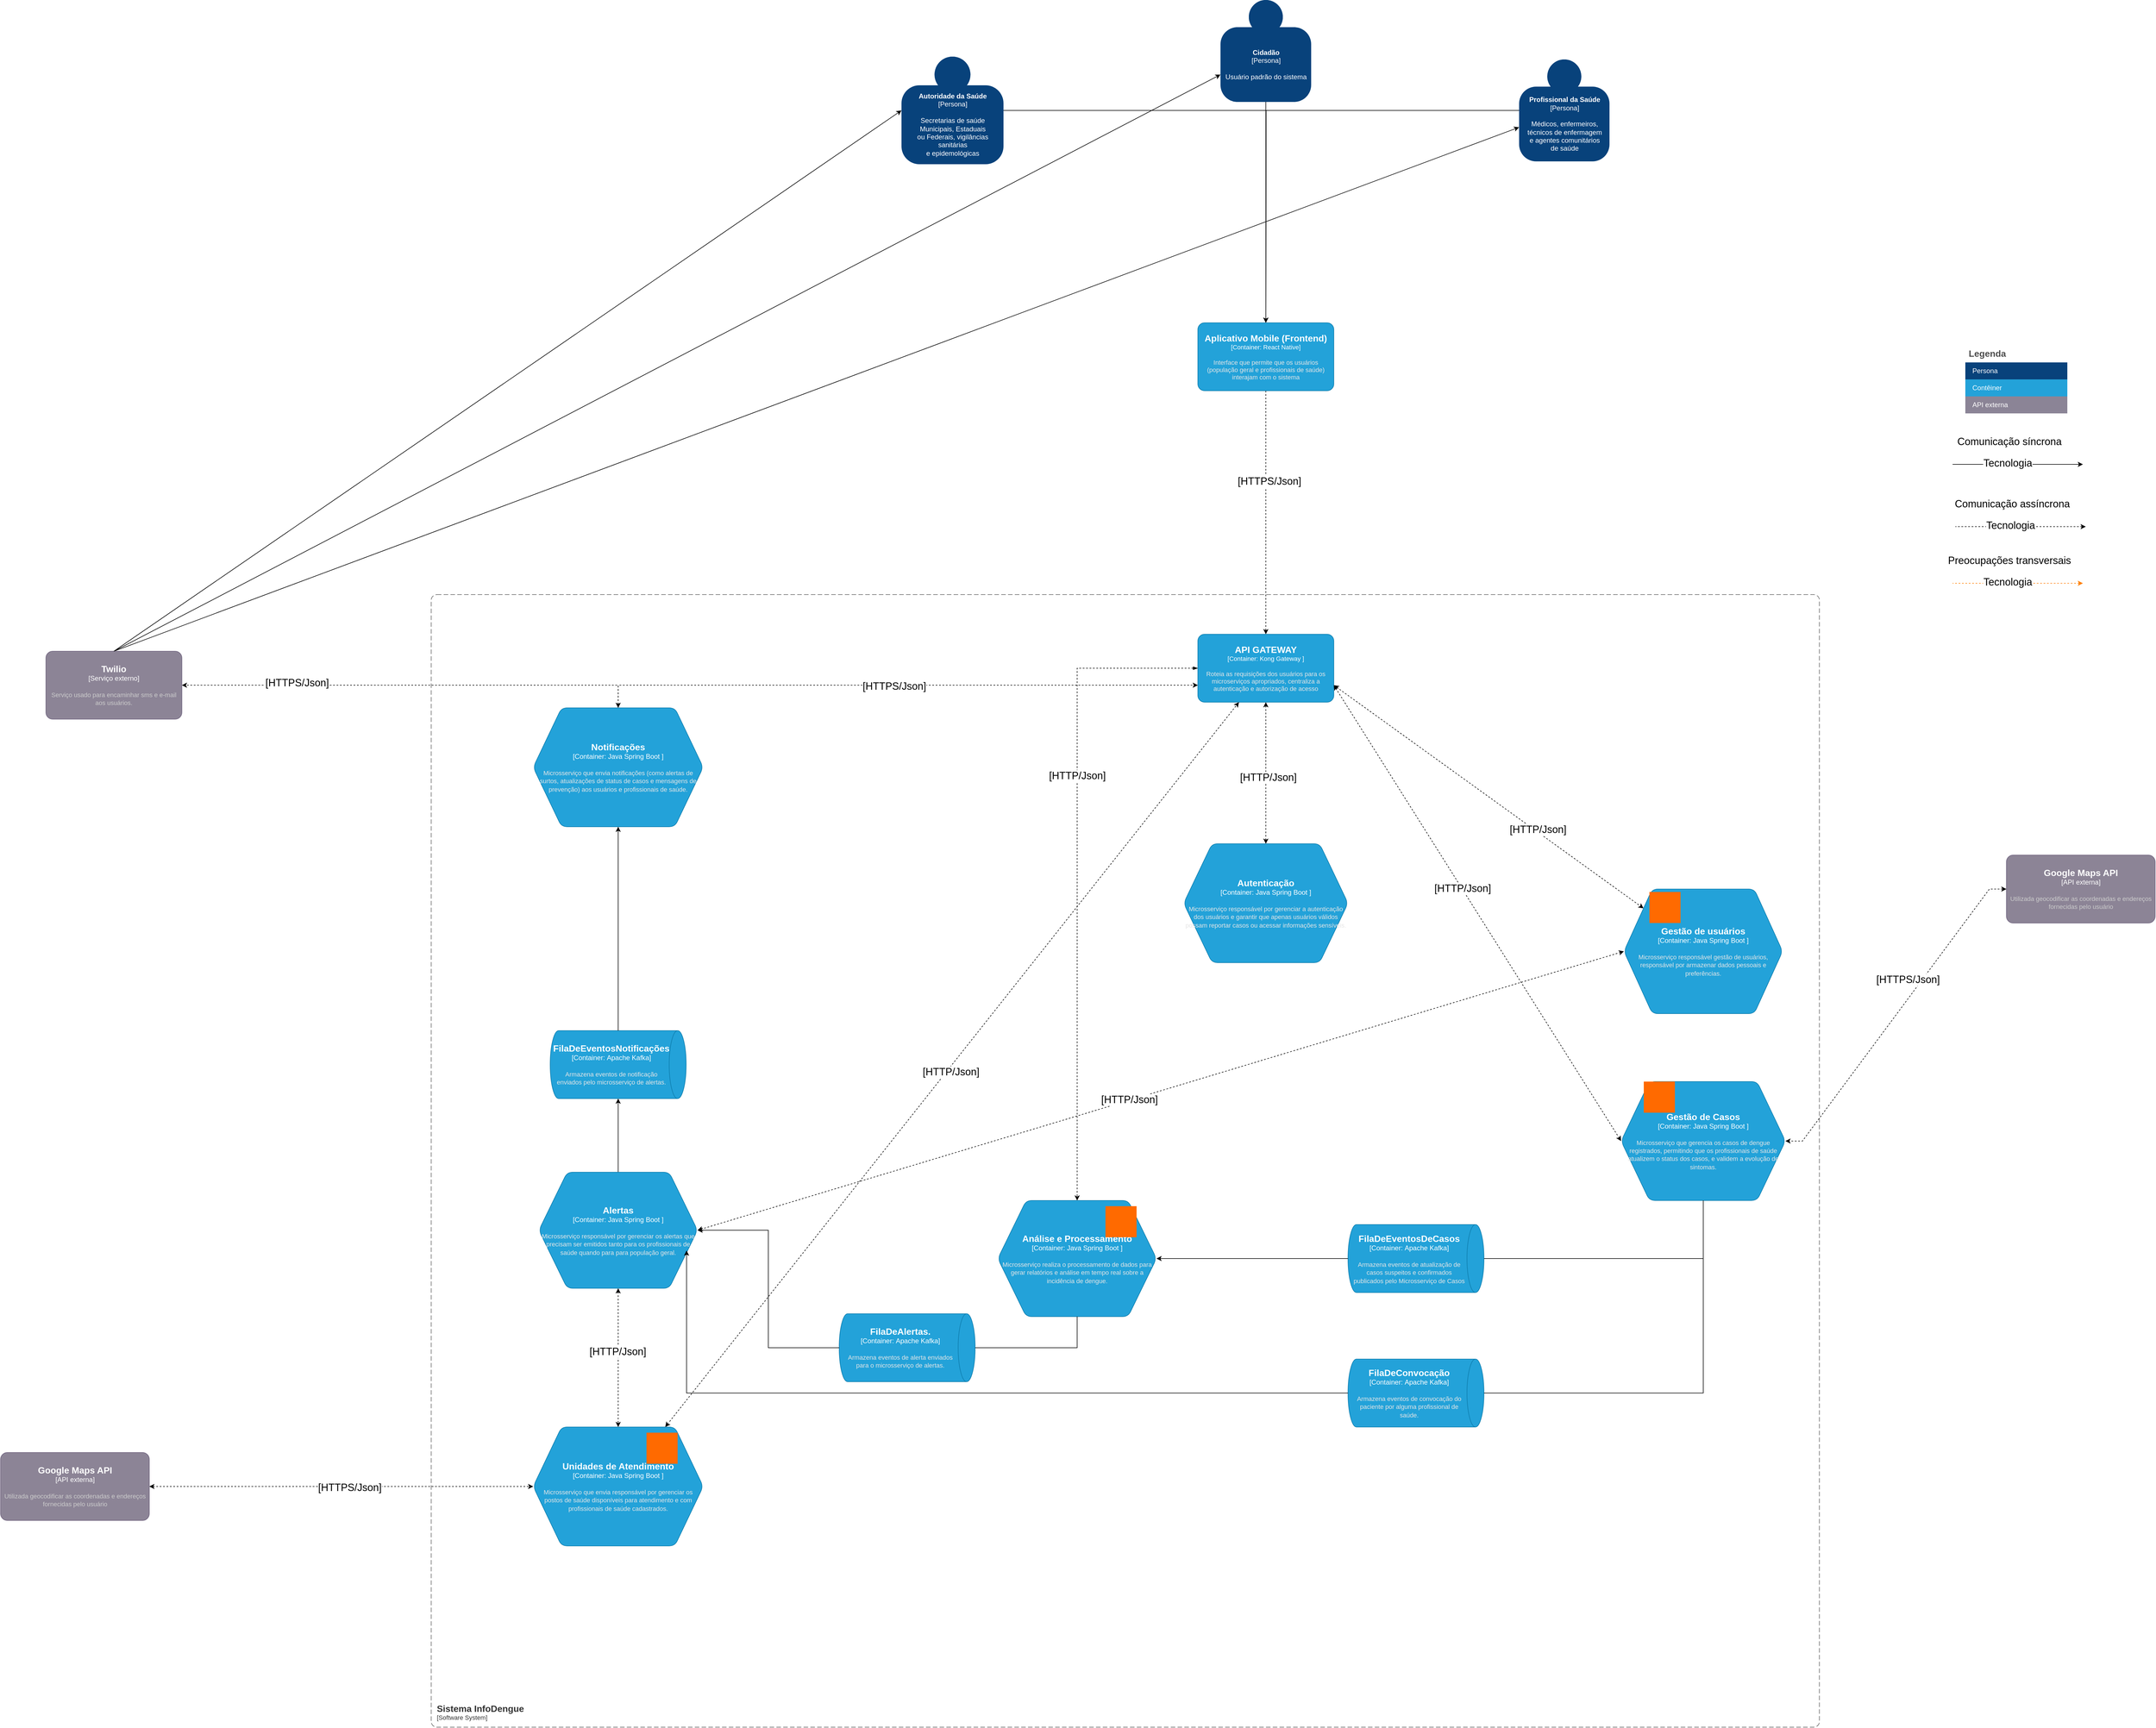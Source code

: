 <mxfile>
    <diagram id="Nj4nWEfxcDQq6ROnb-DL" name="conteiners">
        <mxGraphModel dx="7241" dy="4018" grid="1" gridSize="10" guides="1" tooltips="1" connect="1" arrows="1" fold="1" page="1" pageScale="1" pageWidth="827" pageHeight="1169" math="0" shadow="0">
            <root>
                <mxCell id="0"/>
                <mxCell id="1" parent="0"/>
                <object placeholders="1" c4Name="Cidadão" c4Type="Persona" c4Description="Usuário padrão do sistema" label="&lt;b&gt;%c4Name%&lt;/b&gt;&lt;div&gt;[%c4Type%]&lt;/div&gt;&lt;br&gt;&lt;div&gt;%c4Description%&lt;/div&gt;" id="81">
                    <mxCell style="html=1;dashed=0;whitespace=wrap;fillColor=#08427b;strokeColor=none;fontColor=#ffffff;shape=mxgraph.c4.person;align=center;metaEdit=1;points=[[0.5,0,0],[1,0.5,0],[1,0.75,0],[0.75,1,0],[0.5,1,0],[0.25,1,0],[0,0.75,0],[0,0.5,0]];metaData={&quot;c4Type&quot;:{&quot;editable&quot;:false}};" vertex="1" parent="1">
                        <mxGeometry x="-117" y="-1480" width="160" height="180" as="geometry"/>
                    </mxCell>
                </object>
                <mxCell id="82" style="edgeStyle=orthogonalEdgeStyle;rounded=0;orthogonalLoop=1;jettySize=auto;html=1;" edge="1" parent="1" source="85">
                    <mxGeometry relative="1" as="geometry">
                        <mxPoint x="-37" y="-910" as="targetPoint"/>
                    </mxGeometry>
                </mxCell>
                <mxCell id="83" style="rounded=0;orthogonalLoop=1;jettySize=auto;html=1;exitX=0;exitY=0.75;exitDx=0;exitDy=0;exitPerimeter=0;startArrow=classic;startFill=1;endArrow=none;endFill=0;" edge="1" parent="1">
                    <mxGeometry relative="1" as="geometry">
                        <mxPoint x="1175" y="-660" as="targetPoint"/>
                        <mxPoint x="1405" y="-659.95" as="sourcePoint"/>
                    </mxGeometry>
                </mxCell>
                <mxCell id="84" value="&lt;font style=&quot;font-size: 18px;&quot;&gt;Tecnologia&lt;/font&gt;" style="edgeLabel;html=1;align=center;verticalAlign=middle;resizable=0;points=[];" connectable="0" vertex="1" parent="83">
                    <mxGeometry x="0.167" y="-2" relative="1" as="geometry">
                        <mxPoint x="1" as="offset"/>
                    </mxGeometry>
                </mxCell>
                <object placeholders="1" c4Name="Autoridade da Saúde" c4Type="Persona" c4Description="Secretarias de saúde&#10;Municipais, Estaduais&#10;ou Federais, vigilâncias&#10;sanitárias&#10;e epidemológicas" label="&lt;b&gt;%c4Name%&lt;/b&gt;&lt;div&gt;[%c4Type%]&lt;/div&gt;&lt;br&gt;&lt;div&gt;%c4Description%&lt;/div&gt;" id="85">
                    <mxCell style="html=1;dashed=0;whitespace=wrap;fillColor=#08427b;strokeColor=none;fontColor=#ffffff;shape=mxgraph.c4.person;align=center;metaEdit=1;points=[[0.5,0,0],[1,0.5,0],[1,0.75,0],[0.75,1,0],[0.5,1,0],[0.25,1,0],[0,0.75,0],[0,0.5,0]];metaData={&quot;c4Type&quot;:{&quot;editable&quot;:false}};" vertex="1" parent="1">
                        <mxGeometry x="-680" y="-1380" width="180" height="190" as="geometry"/>
                    </mxCell>
                </object>
                <mxCell id="86" style="edgeStyle=orthogonalEdgeStyle;rounded=0;orthogonalLoop=1;jettySize=auto;html=1;exitX=0;exitY=0.5;exitDx=0;exitDy=0;exitPerimeter=0;" edge="1" parent="1" source="87">
                    <mxGeometry relative="1" as="geometry">
                        <mxPoint x="-37" y="-910" as="targetPoint"/>
                    </mxGeometry>
                </mxCell>
                <object placeholders="1" c4Name="Profissional da Saúde" c4Type="Persona" c4Description="Médicos, enfermeiros,&#10;técnicos de enfermagem&#10;e agentes comunitários&#10;de saúde" label="&lt;b&gt;%c4Name%&lt;/b&gt;&lt;div&gt;[%c4Type%]&lt;/div&gt;&lt;br&gt;&lt;div&gt;%c4Description%&lt;/div&gt;" id="87">
                    <mxCell style="html=1;dashed=0;whitespace=wrap;fillColor=#08427B;strokeColor=none;fontColor=#ffffff;shape=mxgraph.c4.person;align=center;metaEdit=1;points=[[0.5,0,0],[1,0.5,0],[1,0.75,0],[0.75,1,0],[0.5,1,0],[0.25,1,0],[0,0.75,0],[0,0.5,0]];metaData={&quot;c4Type&quot;:{&quot;editable&quot;:false}};" vertex="1" parent="1">
                        <mxGeometry x="410" y="-1375" width="159.5" height="180" as="geometry"/>
                    </mxCell>
                </object>
                <mxCell id="88" style="edgeStyle=orthogonalEdgeStyle;rounded=0;orthogonalLoop=1;jettySize=auto;html=1;exitX=0.5;exitY=1;exitDx=0;exitDy=0;exitPerimeter=0;dashed=1;" edge="1" parent="1" source="90" target="102">
                    <mxGeometry relative="1" as="geometry"/>
                </mxCell>
                <mxCell id="89" value="&lt;span style=&quot;font-size: 18px;&quot;&gt;[HTTPS/Json]&lt;/span&gt;" style="edgeLabel;html=1;align=center;verticalAlign=middle;resizable=0;points=[];" connectable="0" vertex="1" parent="88">
                    <mxGeometry x="-0.259" y="6" relative="1" as="geometry">
                        <mxPoint as="offset"/>
                    </mxGeometry>
                </mxCell>
                <object placeholders="1" c4Name="Aplicativo Mobile (Frontend)" c4Type="Container" c4Technology="React Native" c4Description="Interface que permite que os usuários (população geral e profissionais de saúde) interajam com o sistema" label="&lt;font style=&quot;font-size: 16px&quot;&gt;&lt;b&gt;%c4Name%&lt;/b&gt;&lt;/font&gt;&lt;div&gt;[%c4Type%: %c4Technology%]&lt;/div&gt;&lt;br&gt;&lt;div&gt;&lt;font style=&quot;font-size: 11px&quot;&gt;&lt;font color=&quot;#E6E6E6&quot;&gt;%c4Description%&lt;/font&gt;&lt;/div&gt;" id="90">
                    <mxCell style="rounded=1;whiteSpace=wrap;html=1;fontSize=11;labelBackgroundColor=none;fillColor=#23A2D9;fontColor=#ffffff;align=center;arcSize=10;strokeColor=#0E7DAD;metaEdit=1;resizable=0;points=[[0.25,0,0],[0.5,0,0],[0.75,0,0],[1,0.25,0],[1,0.5,0],[1,0.75,0],[0.75,1,0],[0.5,1,0],[0.25,1,0],[0,0.75,0],[0,0.5,0],[0,0.25,0]];" vertex="1" parent="1">
                        <mxGeometry x="-157" y="-910" width="240" height="120" as="geometry"/>
                    </mxCell>
                </object>
                <mxCell id="91" style="edgeStyle=orthogonalEdgeStyle;rounded=0;orthogonalLoop=1;jettySize=auto;html=1;exitX=0.5;exitY=0;exitDx=0;exitDy=0;exitPerimeter=0;dashed=1;" edge="1" parent="1" source="93" target="126">
                    <mxGeometry relative="1" as="geometry"/>
                </mxCell>
                <mxCell id="92" value="&lt;span style=&quot;font-size: 18px;&quot;&gt;[HTTPS/Json]&lt;/span&gt;" style="edgeLabel;html=1;align=center;verticalAlign=middle;resizable=0;points=[];" connectable="0" vertex="1" parent="91">
                    <mxGeometry x="0.5" y="-4" relative="1" as="geometry">
                        <mxPoint as="offset"/>
                    </mxGeometry>
                </mxCell>
                <object placeholders="1" c4Name="Notificações" c4Type="Container" c4Technology="Java Spring Boot " c4Description="Microsserviço que envia notificações (como alertas de surtos, atualizações de status de casos e mensagens de prevenção) aos usuários e profissionais de saúde." label="&lt;font style=&quot;font-size: 16px&quot;&gt;&lt;b&gt;%c4Name%&lt;/b&gt;&lt;/font&gt;&lt;div&gt;[%c4Type%:&amp;nbsp;%c4Technology%]&lt;/div&gt;&lt;br&gt;&lt;div&gt;&lt;font style=&quot;font-size: 11px&quot;&gt;&lt;font color=&quot;#E6E6E6&quot;&gt;%c4Description%&lt;/font&gt;&lt;/div&gt;" id="93">
                    <mxCell style="shape=hexagon;size=50;perimeter=hexagonPerimeter2;whiteSpace=wrap;html=1;fixedSize=1;rounded=1;labelBackgroundColor=none;fillColor=#23A2D9;fontSize=12;fontColor=#ffffff;align=center;strokeColor=#0E7DAD;metaEdit=1;points=[[0.5,0,0],[1,0.25,0],[1,0.5,0],[1,0.75,0],[0.5,1,0],[0,0.75,0],[0,0.5,0],[0,0.25,0]];resizable=1;movable=1;rotatable=1;deletable=1;editable=1;locked=0;connectable=1;" vertex="1" parent="1">
                        <mxGeometry x="-1330" y="-230" width="300" height="210" as="geometry"/>
                    </mxCell>
                </object>
                <object placeholders="1" c4Name="Análise e Processamento" c4Type="Container" c4Technology="Java Spring Boot " c4Description="Microsserviço realiza o processamento de dados para gerar relatórios e análise em tempo real sobre a incidência de dengue." label="&lt;font style=&quot;font-size: 16px&quot;&gt;&lt;b&gt;%c4Name%&lt;/b&gt;&lt;/font&gt;&lt;div&gt;[%c4Type%:&amp;nbsp;%c4Technology%]&lt;/div&gt;&lt;br&gt;&lt;div&gt;&lt;font style=&quot;font-size: 11px&quot;&gt;&lt;font color=&quot;#E6E6E6&quot;&gt;%c4Description%&lt;/font&gt;&lt;/div&gt;" id="94">
                    <mxCell style="shape=hexagon;size=50;perimeter=hexagonPerimeter2;whiteSpace=wrap;html=1;fixedSize=1;rounded=1;labelBackgroundColor=none;fillColor=#23A2D9;fontSize=12;fontColor=#ffffff;align=center;strokeColor=#0E7DAD;metaEdit=1;points=[[0.5,0,0],[1,0.25,0],[1,0.5,0],[1,0.75,0],[0.5,1,0],[0,0.75,0],[0,0.5,0],[0,0.25,0]];resizable=1;movable=1;rotatable=1;deletable=1;editable=1;locked=0;connectable=1;" vertex="1" parent="1">
                        <mxGeometry x="-510" y="640" width="280" height="205" as="geometry"/>
                    </mxCell>
                </object>
                <object placeholders="1" c4Name="Sistema InfoDengue" c4Type="ContainerScopeBoundary" c4Application="Software System" label="&lt;font style=&quot;font-size: 16px&quot;&gt;&lt;b&gt;&lt;div style=&quot;text-align: left&quot;&gt;%c4Name%&lt;/div&gt;&lt;/b&gt;&lt;/font&gt;&lt;div style=&quot;text-align: left&quot;&gt;[%c4Application%]&lt;/div&gt;" id="95">
                    <mxCell style="rounded=1;fontSize=11;whiteSpace=wrap;html=1;dashed=1;arcSize=20;fillColor=none;strokeColor=#666666;fontColor=#333333;labelBackgroundColor=none;align=left;verticalAlign=bottom;labelBorderColor=none;spacingTop=0;spacing=10;dashPattern=8 4;metaEdit=1;rotatable=0;perimeter=rectanglePerimeter;noLabel=0;labelPadding=0;allowArrows=0;connectable=0;expand=0;recursiveResize=0;editable=1;pointerEvents=0;absoluteArcSize=1;points=[[0.25,0,0],[0.5,0,0],[0.75,0,0],[1,0.25,0],[1,0.5,0],[1,0.75,0],[0.75,1,0],[0.5,1,0],[0.25,1,0],[0,0.75,0],[0,0.5,0],[0,0.25,0]];" vertex="1" parent="1">
                        <mxGeometry x="-1510" y="-430" width="2450" height="2000" as="geometry"/>
                    </mxCell>
                </object>
                <mxCell id="96" style="edgeStyle=orthogonalEdgeStyle;rounded=0;orthogonalLoop=1;jettySize=auto;html=1;exitX=0.5;exitY=1;exitDx=0;exitDy=0;exitPerimeter=0;startArrow=classic;startFill=1;dashed=1;" edge="1" parent="1" source="102" target="105">
                    <mxGeometry relative="1" as="geometry"/>
                </mxCell>
                <mxCell id="97" value="&lt;span style=&quot;font-size: 18px;&quot;&gt;[HTTP/Json]&lt;/span&gt;" style="edgeLabel;html=1;align=center;verticalAlign=middle;resizable=0;points=[];" vertex="1" connectable="0" parent="96">
                    <mxGeometry x="0.064" y="4" relative="1" as="geometry">
                        <mxPoint as="offset"/>
                    </mxGeometry>
                </mxCell>
                <mxCell id="98" style="rounded=0;orthogonalLoop=1;jettySize=auto;html=1;exitX=1;exitY=0.75;exitDx=0;exitDy=0;exitPerimeter=0;startArrow=classic;startFill=1;dashed=1;" edge="1" parent="1" source="102" target="107">
                    <mxGeometry relative="1" as="geometry"/>
                </mxCell>
                <mxCell id="99" value="&lt;span style=&quot;font-size: 18px;&quot;&gt;[HTTP/Json]&lt;/span&gt;" style="edgeLabel;html=1;align=center;verticalAlign=middle;resizable=0;points=[];" vertex="1" connectable="0" parent="98">
                    <mxGeometry x="0.307" y="4" relative="1" as="geometry">
                        <mxPoint as="offset"/>
                    </mxGeometry>
                </mxCell>
                <mxCell id="100" style="rounded=0;orthogonalLoop=1;jettySize=auto;html=1;edgeStyle=orthogonalEdgeStyle;startArrow=blockThin;startFill=1;dashed=1;" edge="1" parent="1" source="102" target="94">
                    <mxGeometry relative="1" as="geometry"/>
                </mxCell>
                <mxCell id="101" value="&lt;span style=&quot;font-size: 18px;&quot;&gt;[HTTP/Json]&lt;/span&gt;" style="edgeLabel;html=1;align=center;verticalAlign=middle;resizable=0;points=[];" vertex="1" connectable="0" parent="100">
                    <mxGeometry x="0.21" y="-4" relative="1" as="geometry">
                        <mxPoint x="4" y="-295" as="offset"/>
                    </mxGeometry>
                </mxCell>
                <object placeholders="1" c4Name="API GATEWAY" c4Type="Container" c4Technology="Kong Gateway " c4Description="Roteia as requisições dos usuários para os microserviços apropriados, centraliza a autenticação e autorização de acesso" label="&lt;font style=&quot;font-size: 16px&quot;&gt;&lt;b&gt;%c4Name%&lt;/b&gt;&lt;/font&gt;&lt;div&gt;[%c4Type%: %c4Technology%]&lt;/div&gt;&lt;br&gt;&lt;div&gt;&lt;font style=&quot;font-size: 11px&quot;&gt;&lt;font color=&quot;#E6E6E6&quot;&gt;%c4Description%&lt;/font&gt;&lt;/div&gt;" id="102">
                    <mxCell style="rounded=1;whiteSpace=wrap;html=1;fontSize=11;labelBackgroundColor=none;fillColor=#23A2D9;fontColor=#ffffff;align=center;arcSize=10;strokeColor=#0E7DAD;metaEdit=1;resizable=0;points=[[0.25,0,0],[0.5,0,0],[0.75,0,0],[1,0.25,0],[1,0.5,0],[1,0.75,0],[0.75,1,0],[0.5,1,0],[0.25,1,0],[0,0.75,0],[0,0.5,0],[0,0.25,0]];" vertex="1" parent="1">
                        <mxGeometry x="-157" y="-360" width="240" height="120" as="geometry"/>
                    </mxCell>
                </object>
                <object placeholders="1" c4Name="Google Maps API" c4Type="API externa" c4Description="Utilizada geocodificar as coordenadas e endereços fornecidas pelo usuário" label="&lt;font style=&quot;font-size: 16px&quot;&gt;&lt;b&gt;%c4Name%&lt;/b&gt;&lt;/font&gt;&lt;div&gt;[%c4Type%]&lt;/div&gt;&lt;br&gt;&lt;div&gt;&lt;font style=&quot;font-size: 11px&quot;&gt;&lt;font color=&quot;#cccccc&quot;&gt;%c4Description%&lt;/font&gt;&lt;/div&gt;" id="103">
                    <mxCell style="rounded=1;whiteSpace=wrap;html=1;labelBackgroundColor=none;fillColor=#8C8496;fontColor=#ffffff;align=center;arcSize=10;strokeColor=#736782;metaEdit=1;resizable=1;points=[[0.25,0,0],[0.5,0,0],[0.75,0,0],[1,0.25,0],[1,0.5,0],[1,0.75,0],[0.75,1,0],[0.5,1,0],[0.25,1,0],[0,0.75,0],[0,0.5,0],[0,0.25,0]];verticalAlign=middle;fontFamily=Helvetica;fontSize=12;movable=1;rotatable=1;deletable=1;editable=1;locked=0;connectable=1;" vertex="1" parent="1">
                        <mxGeometry x="1270" y="30" width="262.5" height="120" as="geometry"/>
                    </mxCell>
                </object>
                <object placeholders="1" c4Name="Gestão de Casos" c4Type="Container" c4Technology="Java Spring Boot " c4Description="Microsserviço que gerencia os casos de dengue registrados, permitindo que os profissionais de saúde atualizem o status dos casos, e validem a evolução de sintomas." label="&lt;font style=&quot;font-size: 16px&quot;&gt;&lt;b&gt;%c4Name%&lt;/b&gt;&lt;/font&gt;&lt;div&gt;[%c4Type%:&amp;nbsp;%c4Technology%]&lt;/div&gt;&lt;br&gt;&lt;div&gt;&lt;font style=&quot;font-size: 11px&quot;&gt;&lt;font color=&quot;#E6E6E6&quot;&gt;%c4Description%&lt;/font&gt;&lt;/div&gt;" id="104">
                    <mxCell style="shape=hexagon;size=50;perimeter=hexagonPerimeter2;whiteSpace=wrap;html=1;fixedSize=1;rounded=1;labelBackgroundColor=none;fillColor=#23A2D9;fontSize=12;fontColor=#ffffff;align=center;strokeColor=#0E7DAD;metaEdit=1;points=[[0.5,0,0],[1,0.25,0],[1,0.5,0],[1,0.75,0],[0.5,1,0],[0,0.75,0],[0,0.5,0],[0,0.25,0]];resizable=1;movable=1;rotatable=1;deletable=1;editable=1;locked=0;connectable=1;" vertex="1" parent="1">
                        <mxGeometry x="590" y="430" width="290" height="210" as="geometry"/>
                    </mxCell>
                </object>
                <object placeholders="1" c4Name="Autenticação" c4Type="Container" c4Technology="Java Spring Boot " c4Description="Microsserviço responsável por gerenciar a autenticação dos usuários e garantir que apenas usuários válidos possam reportar casos ou acessar informações sensíveis." label="&lt;font style=&quot;font-size: 16px&quot;&gt;&lt;b&gt;%c4Name%&lt;/b&gt;&lt;/font&gt;&lt;div&gt;[%c4Type%:&amp;nbsp;%c4Technology%]&lt;/div&gt;&lt;br&gt;&lt;div&gt;&lt;font style=&quot;font-size: 11px&quot;&gt;&lt;font color=&quot;#E6E6E6&quot;&gt;%c4Description%&lt;/font&gt;&lt;/div&gt;" id="105">
                    <mxCell style="shape=hexagon;size=50;perimeter=hexagonPerimeter2;whiteSpace=wrap;html=1;fixedSize=1;rounded=1;labelBackgroundColor=none;fillColor=#23A2D9;fontSize=12;fontColor=#ffffff;align=center;strokeColor=#0E7DAD;metaEdit=1;points=[[0.5,0,0],[1,0.25,0],[1,0.5,0],[1,0.75,0],[0.5,1,0],[0,0.75,0],[0,0.5,0],[0,0.25,0]];resizable=1;movable=1;rotatable=1;deletable=1;editable=1;locked=0;connectable=1;" vertex="1" parent="1">
                        <mxGeometry x="-182" y="10" width="290" height="210" as="geometry"/>
                    </mxCell>
                </object>
                <mxCell id="106" style="edgeStyle=orthogonalEdgeStyle;rounded=0;orthogonalLoop=1;jettySize=auto;html=1;exitX=0.5;exitY=1;exitDx=0;exitDy=0;exitPerimeter=0;entryX=0.5;entryY=0;entryDx=0;entryDy=0;entryPerimeter=0;" edge="1" parent="1" source="81" target="90">
                    <mxGeometry relative="1" as="geometry">
                        <mxPoint x="-37" y="-1000" as="targetPoint"/>
                    </mxGeometry>
                </mxCell>
                <object placeholders="1" c4Name="Gestão de usuários" c4Type="Container" c4Technology="Java Spring Boot " c4Description="Microsserviço responsável gestão de usuários, responsável por armazenar dados pessoais e preferências." label="&lt;font style=&quot;font-size: 16px&quot;&gt;&lt;b&gt;%c4Name%&lt;/b&gt;&lt;/font&gt;&lt;div&gt;[%c4Type%:&amp;nbsp;%c4Technology%]&lt;/div&gt;&lt;br&gt;&lt;div&gt;&lt;font style=&quot;font-size: 11px&quot;&gt;&lt;font color=&quot;#E6E6E6&quot;&gt;%c4Description%&lt;/font&gt;&lt;/div&gt;" id="107">
                    <mxCell style="shape=hexagon;size=50;perimeter=hexagonPerimeter2;whiteSpace=wrap;html=1;fixedSize=1;rounded=1;labelBackgroundColor=none;fillColor=#23A2D9;fontSize=12;fontColor=#ffffff;align=center;strokeColor=#0E7DAD;metaEdit=1;points=[[0.5,0,0],[1,0.25,0],[1,0.5,0],[1,0.75,0],[0.5,1,0],[0,0.75,0],[0,0.5,0],[0,0.25,0]];resizable=1;direction=west;movable=1;rotatable=1;deletable=1;editable=1;locked=0;connectable=1;" vertex="1" parent="1">
                        <mxGeometry x="595" y="90" width="280" height="220" as="geometry"/>
                    </mxCell>
                </object>
                <mxCell id="108" style="rounded=0;orthogonalLoop=1;jettySize=auto;html=1;exitX=0;exitY=0.5;exitDx=0;exitDy=0;exitPerimeter=0;dashed=1;entryX=1;entryY=0.5;entryDx=0;entryDy=0;entryPerimeter=0;edgeStyle=entityRelationEdgeStyle;elbow=vertical;startArrow=classic;startFill=1;" edge="1" parent="1" source="103" target="104">
                    <mxGeometry relative="1" as="geometry">
                        <mxPoint x="980" y="520" as="targetPoint"/>
                    </mxGeometry>
                </mxCell>
                <mxCell id="109" value="&lt;span style=&quot;font-size: 18px;&quot;&gt;[HTTPS/Json]&lt;/span&gt;" style="edgeLabel;html=1;align=center;verticalAlign=middle;resizable=0;points=[];" connectable="0" vertex="1" parent="108">
                    <mxGeometry x="0.007" y="1" relative="1" as="geometry">
                        <mxPoint x="21" y="-65" as="offset"/>
                    </mxGeometry>
                </mxCell>
                <mxCell id="110" value="Legenda" style="shape=table;startSize=30;container=1;collapsible=0;childLayout=tableLayout;fontSize=16;align=left;verticalAlign=top;fillColor=none;strokeColor=none;fontColor=#4D4D4D;fontStyle=1;spacingLeft=6;spacing=0;resizable=0;" vertex="1" parent="1">
                    <mxGeometry x="1197.5" y="-870" width="180" height="120" as="geometry"/>
                </mxCell>
                <mxCell id="111" value="" style="shape=tableRow;horizontal=0;startSize=0;swimlaneHead=0;swimlaneBody=0;strokeColor=inherit;top=0;left=0;bottom=0;right=0;collapsible=0;dropTarget=0;fillColor=none;points=[[0,0.5],[1,0.5]];portConstraint=eastwest;fontSize=12;" vertex="1" parent="110">
                    <mxGeometry y="30" width="180" height="30" as="geometry"/>
                </mxCell>
                <mxCell id="112" value="Persona" style="shape=partialRectangle;html=1;whiteSpace=wrap;connectable=0;strokeColor=inherit;overflow=hidden;fillColor=#08427B;top=0;left=0;bottom=0;right=0;pointerEvents=1;fontSize=12;align=left;fontColor=#FFFFFF;gradientColor=none;spacingLeft=10;spacingRight=4;" vertex="1" parent="111">
                    <mxGeometry width="180" height="30" as="geometry">
                        <mxRectangle width="180" height="30" as="alternateBounds"/>
                    </mxGeometry>
                </mxCell>
                <mxCell id="113" value="" style="shape=tableRow;horizontal=0;startSize=0;swimlaneHead=0;swimlaneBody=0;strokeColor=inherit;top=0;left=0;bottom=0;right=0;collapsible=0;dropTarget=0;fillColor=none;points=[[0,0.5],[1,0.5]];portConstraint=eastwest;fontSize=12;" vertex="1" parent="110">
                    <mxGeometry y="60" width="180" height="30" as="geometry"/>
                </mxCell>
                <mxCell id="114" value="Contêiner" style="shape=partialRectangle;html=1;whiteSpace=wrap;connectable=0;strokeColor=inherit;overflow=hidden;fillColor=#23A2D9;top=0;left=0;bottom=0;right=0;pointerEvents=1;fontSize=12;align=left;fontColor=#FFFFFF;gradientColor=none;spacingLeft=10;spacingRight=4;" vertex="1" parent="113">
                    <mxGeometry width="180" height="30" as="geometry">
                        <mxRectangle width="180" height="30" as="alternateBounds"/>
                    </mxGeometry>
                </mxCell>
                <mxCell id="115" value="" style="shape=tableRow;horizontal=0;startSize=0;swimlaneHead=0;swimlaneBody=0;strokeColor=inherit;top=0;left=0;bottom=0;right=0;collapsible=0;dropTarget=0;fillColor=none;points=[[0,0.5],[1,0.5]];portConstraint=eastwest;fontSize=12;" vertex="1" parent="110">
                    <mxGeometry y="90" width="180" height="30" as="geometry"/>
                </mxCell>
                <mxCell id="116" value="API externa" style="shape=partialRectangle;html=1;whiteSpace=wrap;connectable=0;strokeColor=inherit;overflow=hidden;fillColor=#8b8496;top=0;left=0;bottom=0;right=0;pointerEvents=1;fontSize=12;align=left;fontColor=#FFFFFF;gradientColor=none;spacingLeft=10;spacingRight=4;" vertex="1" parent="115">
                    <mxGeometry width="180" height="30" as="geometry">
                        <mxRectangle width="180" height="30" as="alternateBounds"/>
                    </mxGeometry>
                </mxCell>
                <mxCell id="117" value="&lt;font style=&quot;font-size: 18px;&quot;&gt;Comunicação síncrona&lt;/font&gt;" style="text;html=1;align=center;verticalAlign=middle;resizable=0;points=[];autosize=1;strokeColor=none;fillColor=none;" vertex="1" parent="1">
                    <mxGeometry x="1170" y="-720" width="210" height="40" as="geometry"/>
                </mxCell>
                <mxCell id="118" style="rounded=0;orthogonalLoop=1;jettySize=auto;html=1;exitX=0;exitY=0.75;exitDx=0;exitDy=0;exitPerimeter=0;startArrow=classic;startFill=1;endArrow=none;endFill=0;dashed=1;" edge="1" parent="1">
                    <mxGeometry relative="1" as="geometry">
                        <mxPoint x="1180" y="-550" as="targetPoint"/>
                        <mxPoint x="1410" y="-549.95" as="sourcePoint"/>
                    </mxGeometry>
                </mxCell>
                <mxCell id="119" value="&lt;font style=&quot;font-size: 18px;&quot;&gt;Tecnologia&lt;/font&gt;" style="edgeLabel;html=1;align=center;verticalAlign=middle;resizable=0;points=[];" connectable="0" vertex="1" parent="118">
                    <mxGeometry x="0.167" y="-2" relative="1" as="geometry">
                        <mxPoint x="1" as="offset"/>
                    </mxGeometry>
                </mxCell>
                <mxCell id="120" value="&lt;font style=&quot;font-size: 18px;&quot;&gt;Comunicação assíncrona&lt;/font&gt;" style="text;html=1;align=center;verticalAlign=middle;resizable=0;points=[];autosize=1;strokeColor=none;fillColor=none;" vertex="1" parent="1">
                    <mxGeometry x="1165" y="-610" width="230" height="40" as="geometry"/>
                </mxCell>
                <mxCell id="121" style="rounded=0;orthogonalLoop=1;jettySize=auto;html=1;exitX=0;exitY=0.75;exitDx=0;exitDy=0;exitPerimeter=0;startArrow=classic;startFill=1;endArrow=none;endFill=0;dashed=1;strokeColor=#FF8000;" edge="1" parent="1">
                    <mxGeometry relative="1" as="geometry">
                        <mxPoint x="1175" y="-450" as="targetPoint"/>
                        <mxPoint x="1405" y="-449.95" as="sourcePoint"/>
                    </mxGeometry>
                </mxCell>
                <mxCell id="122" value="&lt;font style=&quot;font-size: 18px;&quot;&gt;Tecnologia&lt;/font&gt;" style="edgeLabel;html=1;align=center;verticalAlign=middle;resizable=0;points=[];" connectable="0" vertex="1" parent="121">
                    <mxGeometry x="0.167" y="-2" relative="1" as="geometry">
                        <mxPoint x="1" as="offset"/>
                    </mxGeometry>
                </mxCell>
                <mxCell id="123" value="&lt;font style=&quot;font-size: 18px;&quot;&gt;Preocupações transversais&lt;/font&gt;" style="text;html=1;align=center;verticalAlign=middle;resizable=0;points=[];autosize=1;strokeColor=none;fillColor=none;" vertex="1" parent="1">
                    <mxGeometry x="1155" y="-510" width="240" height="40" as="geometry"/>
                </mxCell>
                <mxCell id="124" style="rounded=0;orthogonalLoop=1;jettySize=auto;html=1;exitX=0.5;exitY=0;exitDx=0;exitDy=0;exitPerimeter=0;" edge="1" parent="1" source="126" target="81">
                    <mxGeometry relative="1" as="geometry"/>
                </mxCell>
                <mxCell id="125" style="rounded=0;orthogonalLoop=1;jettySize=auto;html=1;exitX=0.5;exitY=0;exitDx=0;exitDy=0;exitPerimeter=0;" edge="1" parent="1" source="126" target="87">
                    <mxGeometry relative="1" as="geometry"/>
                </mxCell>
                <object placeholders="1" c4Name="Twilio" c4Type="Serviço externo" c4Description="Serviço usado para encaminhar sms e e-mail aos usuários." label="&lt;font style=&quot;font-size: 16px&quot;&gt;&lt;b&gt;%c4Name%&lt;/b&gt;&lt;/font&gt;&lt;div&gt;[%c4Type%]&lt;/div&gt;&lt;br&gt;&lt;div&gt;&lt;font style=&quot;font-size: 11px&quot;&gt;&lt;font color=&quot;#cccccc&quot;&gt;%c4Description%&lt;/font&gt;&lt;/div&gt;" id="126">
                    <mxCell style="rounded=1;whiteSpace=wrap;html=1;labelBackgroundColor=none;fillColor=#8C8496;fontColor=#ffffff;align=center;arcSize=10;strokeColor=#736782;metaEdit=1;resizable=0;points=[[0.25,0,0],[0.5,0,0],[0.75,0,0],[1,0.25,0],[1,0.5,0],[1,0.75,0],[0.75,1,0],[0.5,1,0],[0.25,1,0],[0,0.75,0],[0,0.5,0],[0,0.25,0]];verticalAlign=middle;fontFamily=Helvetica;fontSize=12;" vertex="1" parent="1">
                        <mxGeometry x="-2190" y="-330" width="240" height="120" as="geometry"/>
                    </mxCell>
                </object>
                <object placeholders="1" c4Name="FilaDeEventosDeCasos" c4Type="Container" c4Technology="Apache Kafka" c4Description="Armazena eventos de atualização de casos suspeitos e confirmados publicados pelo Microsserviço de Casos" label="&lt;font style=&quot;font-size: 16px&quot;&gt;&lt;b&gt;%c4Name%&lt;/b&gt;&lt;/font&gt;&lt;div&gt;[%c4Type%:&amp;nbsp;%c4Technology%]&lt;/div&gt;&lt;br&gt;&lt;div&gt;&lt;font style=&quot;font-size: 11px&quot;&gt;&lt;font color=&quot;#E6E6E6&quot;&gt;%c4Description%&lt;/font&gt;&lt;/div&gt;" id="127">
                    <mxCell style="shape=cylinder3;size=15;direction=south;whiteSpace=wrap;html=1;boundedLbl=1;rounded=0;labelBackgroundColor=none;fillColor=#23A2D9;fontSize=12;fontColor=#ffffff;align=center;strokeColor=#0E7DAD;metaEdit=1;points=[[0.5,0,0],[1,0.25,0],[1,0.5,0],[1,0.75,0],[0.5,1,0],[0,0.75,0],[0,0.5,0],[0,0.25,0]];resizable=0;" vertex="1" parent="1">
                        <mxGeometry x="108" y="682.5" width="240" height="120" as="geometry"/>
                    </mxCell>
                </object>
                <mxCell id="128" style="edgeStyle=orthogonalEdgeStyle;rounded=0;orthogonalLoop=1;jettySize=auto;html=1;exitX=0.5;exitY=1;exitDx=0;exitDy=0;exitPerimeter=0;entryX=0.5;entryY=0;entryDx=0;entryDy=0;entryPerimeter=0;endArrow=none;endFill=0;" edge="1" parent="1" source="104" target="127">
                    <mxGeometry relative="1" as="geometry"/>
                </mxCell>
                <mxCell id="129" style="edgeStyle=orthogonalEdgeStyle;rounded=0;orthogonalLoop=1;jettySize=auto;html=1;exitX=0.5;exitY=1;exitDx=0;exitDy=0;exitPerimeter=0;entryX=1;entryY=0.5;entryDx=0;entryDy=0;entryPerimeter=0;" edge="1" parent="1" source="127" target="94">
                    <mxGeometry relative="1" as="geometry"/>
                </mxCell>
                <mxCell id="130" style="rounded=0;orthogonalLoop=1;jettySize=auto;html=1;startArrow=classic;startFill=1;dashed=1;" edge="1" parent="1" source="132" target="102">
                    <mxGeometry relative="1" as="geometry">
                        <mxPoint x="-930" y="1145" as="targetPoint"/>
                    </mxGeometry>
                </mxCell>
                <mxCell id="131" value="&lt;span style=&quot;font-size: 18px;&quot;&gt;[HTTP/Json]&lt;/span&gt;" style="edgeLabel;html=1;align=center;verticalAlign=middle;resizable=0;points=[];" vertex="1" connectable="0" parent="130">
                    <mxGeometry x="-0.015" y="-6" relative="1" as="geometry">
                        <mxPoint as="offset"/>
                    </mxGeometry>
                </mxCell>
                <object placeholders="1" c4Name="Unidades de Atendimento" c4Type="Container" c4Technology="Java Spring Boot " c4Description="Microsserviço que envia responsável por gerenciar os postos de saúde disponíveis para atendimento e com profissionais de saúde cadastrados." label="&lt;font style=&quot;font-size: 16px&quot;&gt;&lt;b&gt;%c4Name%&lt;/b&gt;&lt;/font&gt;&lt;div&gt;[%c4Type%:&amp;nbsp;%c4Technology%]&lt;/div&gt;&lt;br&gt;&lt;div&gt;&lt;font style=&quot;font-size: 11px&quot;&gt;&lt;font color=&quot;#E6E6E6&quot;&gt;%c4Description%&lt;/font&gt;&lt;/div&gt;" id="132">
                    <mxCell style="shape=hexagon;size=50;perimeter=hexagonPerimeter2;whiteSpace=wrap;html=1;fixedSize=1;rounded=1;labelBackgroundColor=none;fillColor=#23A2D9;fontSize=12;fontColor=#ffffff;align=center;strokeColor=#0E7DAD;metaEdit=1;points=[[0.5,0,0],[1,0.25,0],[1,0.5,0],[1,0.75,0],[0.5,1,0],[0,0.75,0],[0,0.5,0],[0,0.25,0]];resizable=1;movable=1;rotatable=1;deletable=1;editable=1;locked=0;connectable=1;" vertex="1" parent="1">
                        <mxGeometry x="-1330" y="1040" width="300" height="210" as="geometry"/>
                    </mxCell>
                </object>
                <object placeholders="1" c4Name="Google Maps API" c4Type="API externa" c4Description="Utilizada geocodificar as coordenadas e endereços fornecidas pelo usuário" label="&lt;font style=&quot;font-size: 16px&quot;&gt;&lt;b&gt;%c4Name%&lt;/b&gt;&lt;/font&gt;&lt;div&gt;[%c4Type%]&lt;/div&gt;&lt;br&gt;&lt;div&gt;&lt;font style=&quot;font-size: 11px&quot;&gt;&lt;font color=&quot;#cccccc&quot;&gt;%c4Description%&lt;/font&gt;&lt;/div&gt;" id="133">
                    <mxCell style="rounded=1;whiteSpace=wrap;html=1;labelBackgroundColor=none;fillColor=#8C8496;fontColor=#ffffff;align=center;arcSize=10;strokeColor=#736782;metaEdit=1;resizable=1;points=[[0.25,0,0],[0.5,0,0],[0.75,0,0],[1,0.25,0],[1,0.5,0],[1,0.75,0],[0.75,1,0],[0.5,1,0],[0.25,1,0],[0,0.75,0],[0,0.5,0],[0,0.25,0]];verticalAlign=middle;fontFamily=Helvetica;fontSize=12;movable=1;rotatable=1;deletable=1;editable=1;locked=0;connectable=1;" vertex="1" parent="1">
                        <mxGeometry x="-2270" y="1085" width="262.5" height="120" as="geometry"/>
                    </mxCell>
                </object>
                <mxCell id="134" style="edgeStyle=orthogonalEdgeStyle;rounded=0;orthogonalLoop=1;jettySize=auto;html=1;exitX=1;exitY=0.5;exitDx=0;exitDy=0;exitPerimeter=0;entryX=0;entryY=0.5;entryDx=0;entryDy=0;entryPerimeter=0;startArrow=classic;startFill=1;dashed=1;" edge="1" parent="1" source="133" target="132">
                    <mxGeometry relative="1" as="geometry"/>
                </mxCell>
                <mxCell id="135" value="&lt;span style=&quot;font-size: 18px;&quot;&gt;[HTTPS/Json]&lt;/span&gt;" style="edgeLabel;html=1;align=center;verticalAlign=middle;resizable=0;points=[];" vertex="1" connectable="0" parent="134">
                    <mxGeometry x="0.043" y="-2" relative="1" as="geometry">
                        <mxPoint as="offset"/>
                    </mxGeometry>
                </mxCell>
                <mxCell id="136" style="edgeStyle=orthogonalEdgeStyle;rounded=0;orthogonalLoop=1;jettySize=auto;html=1;exitX=0.5;exitY=1;exitDx=0;exitDy=0;exitPerimeter=0;dashed=1;startArrow=classic;startFill=1;" edge="1" parent="1" source="139" target="132">
                    <mxGeometry relative="1" as="geometry"/>
                </mxCell>
                <mxCell id="137" value="&lt;span style=&quot;font-size: 18px;&quot;&gt;[HTTP/Json]&lt;/span&gt;" style="edgeLabel;html=1;align=center;verticalAlign=middle;resizable=0;points=[];" vertex="1" connectable="0" parent="136">
                    <mxGeometry x="-0.086" y="-1" relative="1" as="geometry">
                        <mxPoint as="offset"/>
                    </mxGeometry>
                </mxCell>
                <mxCell id="138" style="edgeStyle=orthogonalEdgeStyle;rounded=0;orthogonalLoop=1;jettySize=auto;html=1;" edge="1" parent="1" source="139" target="143">
                    <mxGeometry relative="1" as="geometry"/>
                </mxCell>
                <object placeholders="1" c4Name="Alertas" c4Type="Container" c4Technology="Java Spring Boot " c4Description="Microsserviço responsável por gerenciar os alertas que precisam ser emitidos tanto para os profissionais de saúde quando para para população geral." label="&lt;font style=&quot;font-size: 16px&quot;&gt;&lt;b&gt;%c4Name%&lt;/b&gt;&lt;/font&gt;&lt;div&gt;[%c4Type%:&amp;nbsp;%c4Technology%]&lt;/div&gt;&lt;br&gt;&lt;div&gt;&lt;font style=&quot;font-size: 11px&quot;&gt;&lt;font color=&quot;#E6E6E6&quot;&gt;%c4Description%&lt;/font&gt;&lt;/div&gt;" id="139">
                    <mxCell style="shape=hexagon;size=50;perimeter=hexagonPerimeter2;whiteSpace=wrap;html=1;fixedSize=1;rounded=1;labelBackgroundColor=none;fillColor=#23A2D9;fontSize=12;fontColor=#ffffff;align=center;strokeColor=#0E7DAD;metaEdit=1;points=[[0.5,0,0],[1,0.25,0],[1,0.5,0],[1,0.75,0],[0.5,1,0],[0,0.75,0],[0,0.5,0],[0,0.25,0]];resizable=1;movable=1;rotatable=1;deletable=1;editable=1;locked=0;connectable=1;" vertex="1" parent="1">
                        <mxGeometry x="-1320" y="590" width="280" height="205" as="geometry"/>
                    </mxCell>
                </object>
                <object placeholders="1" c4Name="FilaDeAlertas." c4Type="Container" c4Technology="Apache Kafka" c4Description="Armazena eventos de alerta enviados para o microsserviço de alertas." label="&lt;font style=&quot;font-size: 16px&quot;&gt;&lt;b&gt;%c4Name%&lt;/b&gt;&lt;/font&gt;&lt;div&gt;[%c4Type%:&amp;nbsp;%c4Technology%]&lt;/div&gt;&lt;br&gt;&lt;div&gt;&lt;font style=&quot;font-size: 11px&quot;&gt;&lt;font color=&quot;#E6E6E6&quot;&gt;%c4Description%&lt;/font&gt;&lt;/div&gt;" id="140">
                    <mxCell style="shape=cylinder3;size=15;direction=south;whiteSpace=wrap;html=1;boundedLbl=1;rounded=0;labelBackgroundColor=none;fillColor=#23A2D9;fontSize=12;fontColor=#ffffff;align=center;strokeColor=#0E7DAD;metaEdit=1;points=[[0.5,0,0],[1,0.25,0],[1,0.5,0],[1,0.75,0],[0.5,1,0],[0,0.75,0],[0,0.5,0],[0,0.25,0]];resizable=0;" vertex="1" parent="1">
                        <mxGeometry x="-790" y="840" width="240" height="120" as="geometry"/>
                    </mxCell>
                </object>
                <mxCell id="141" style="rounded=0;orthogonalLoop=1;jettySize=auto;html=1;exitX=1;exitY=0.5;exitDx=0;exitDy=0;exitPerimeter=0;entryX=1;entryY=0.5;entryDx=0;entryDy=0;entryPerimeter=0;startArrow=classic;startFill=1;dashed=1;" edge="1" parent="1" source="139" target="107">
                    <mxGeometry relative="1" as="geometry"/>
                </mxCell>
                <mxCell id="142" value="&lt;span style=&quot;font-size: 18px;&quot;&gt;[HTTP/Json]&lt;/span&gt;" style="edgeLabel;html=1;align=center;verticalAlign=middle;resizable=0;points=[];" vertex="1" connectable="0" parent="141">
                    <mxGeometry x="-0.068" y="1" relative="1" as="geometry">
                        <mxPoint as="offset"/>
                    </mxGeometry>
                </mxCell>
                <object placeholders="1" c4Name="FilaDeEventosNotificações" c4Type="Container" c4Technology="Apache Kafka" c4Description="Armazena eventos de notificação enviados pelo microsserviço de alertas." label="&lt;font style=&quot;font-size: 16px&quot;&gt;&lt;b&gt;%c4Name%&lt;/b&gt;&lt;/font&gt;&lt;div&gt;[%c4Type%:&amp;nbsp;%c4Technology%]&lt;/div&gt;&lt;br&gt;&lt;div&gt;&lt;font style=&quot;font-size: 11px&quot;&gt;&lt;font color=&quot;#E6E6E6&quot;&gt;%c4Description%&lt;/font&gt;&lt;/div&gt;" id="143">
                    <mxCell style="shape=cylinder3;size=15;direction=south;whiteSpace=wrap;html=1;boundedLbl=1;rounded=0;labelBackgroundColor=none;fillColor=#23A2D9;fontSize=12;fontColor=#ffffff;align=center;strokeColor=#0E7DAD;metaEdit=1;points=[[0.5,0,0],[1,0.25,0],[1,0.5,0],[1,0.75,0],[0.5,1,0],[0,0.75,0],[0,0.5,0],[0,0.25,0]];resizable=0;" vertex="1" parent="1">
                        <mxGeometry x="-1300" y="340" width="240" height="120" as="geometry"/>
                    </mxCell>
                </object>
                <mxCell id="144" style="edgeStyle=orthogonalEdgeStyle;rounded=0;orthogonalLoop=1;jettySize=auto;html=1;entryX=0.5;entryY=1;entryDx=0;entryDy=0;entryPerimeter=0;" edge="1" parent="1" source="143" target="93">
                    <mxGeometry relative="1" as="geometry"/>
                </mxCell>
                <object placeholders="1" c4Name="FilaDeConvocação" c4Type="Container" c4Technology="Apache Kafka" c4Description="Armazena eventos de convocação do paciente por alguma profissional de saúde." label="&lt;font style=&quot;font-size: 16px&quot;&gt;&lt;b&gt;%c4Name%&lt;/b&gt;&lt;/font&gt;&lt;div&gt;[%c4Type%:&amp;nbsp;%c4Technology%]&lt;/div&gt;&lt;br&gt;&lt;div&gt;&lt;font style=&quot;font-size: 11px&quot;&gt;&lt;font color=&quot;#E6E6E6&quot;&gt;%c4Description%&lt;/font&gt;&lt;/div&gt;" id="145">
                    <mxCell style="shape=cylinder3;size=15;direction=south;whiteSpace=wrap;html=1;boundedLbl=1;rounded=0;labelBackgroundColor=none;fillColor=#23A2D9;fontSize=12;fontColor=#ffffff;align=center;strokeColor=#0E7DAD;metaEdit=1;points=[[0.5,0,0],[1,0.25,0],[1,0.5,0],[1,0.75,0],[0.5,1,0],[0,0.75,0],[0,0.5,0],[0,0.25,0]];resizable=0;" vertex="1" parent="1">
                        <mxGeometry x="108" y="920" width="240" height="120" as="geometry"/>
                    </mxCell>
                </object>
                <mxCell id="146" style="rounded=0;orthogonalLoop=1;jettySize=auto;html=1;exitX=0.5;exitY=0;exitDx=0;exitDy=0;exitPerimeter=0;entryX=0;entryY=0.5;entryDx=0;entryDy=0;entryPerimeter=0;" edge="1" parent="1" source="126" target="85">
                    <mxGeometry relative="1" as="geometry"/>
                </mxCell>
                <mxCell id="147" style="rounded=0;orthogonalLoop=1;jettySize=auto;html=1;exitX=1;exitY=0.75;exitDx=0;exitDy=0;exitPerimeter=0;entryX=0;entryY=0.5;entryDx=0;entryDy=0;entryPerimeter=0;startArrow=classic;startFill=1;dashed=1;" edge="1" parent="1" source="102" target="104">
                    <mxGeometry relative="1" as="geometry"/>
                </mxCell>
                <mxCell id="148" value="&lt;span style=&quot;font-size: 18px;&quot;&gt;[HTTP/Json]&lt;/span&gt;" style="edgeLabel;html=1;align=center;verticalAlign=middle;resizable=0;points=[];" vertex="1" connectable="0" parent="147">
                    <mxGeometry x="-0.108" y="1" relative="1" as="geometry">
                        <mxPoint as="offset"/>
                    </mxGeometry>
                </mxCell>
                <mxCell id="149" style="edgeStyle=orthogonalEdgeStyle;rounded=0;orthogonalLoop=1;jettySize=auto;html=1;exitX=0.5;exitY=1;exitDx=0;exitDy=0;exitPerimeter=0;entryX=0.5;entryY=0;entryDx=0;entryDy=0;entryPerimeter=0;startArrow=none;startFill=0;endArrow=none;endFill=0;" edge="1" parent="1" source="94" target="140">
                    <mxGeometry relative="1" as="geometry"/>
                </mxCell>
                <mxCell id="150" style="edgeStyle=orthogonalEdgeStyle;rounded=0;orthogonalLoop=1;jettySize=auto;html=1;exitX=0.5;exitY=1;exitDx=0;exitDy=0;exitPerimeter=0;entryX=1;entryY=0.5;entryDx=0;entryDy=0;entryPerimeter=0;" edge="1" parent="1" source="140" target="139">
                    <mxGeometry relative="1" as="geometry"/>
                </mxCell>
                <mxCell id="151" style="edgeStyle=orthogonalEdgeStyle;rounded=0;orthogonalLoop=1;jettySize=auto;html=1;exitX=0.5;exitY=1;exitDx=0;exitDy=0;exitPerimeter=0;entryX=0.5;entryY=0;entryDx=0;entryDy=0;entryPerimeter=0;endArrow=none;endFill=0;" edge="1" parent="1" source="104" target="145">
                    <mxGeometry relative="1" as="geometry"/>
                </mxCell>
                <mxCell id="152" style="edgeStyle=orthogonalEdgeStyle;rounded=0;orthogonalLoop=1;jettySize=auto;html=1;exitX=0.5;exitY=1;exitDx=0;exitDy=0;exitPerimeter=0;entryX=0.931;entryY=0.675;entryDx=0;entryDy=0;entryPerimeter=0;" edge="1" parent="1" source="145" target="139">
                    <mxGeometry relative="1" as="geometry"/>
                </mxCell>
                <mxCell id="153" value="" style="points=[];aspect=fixed;html=1;align=center;shadow=0;dashed=0;fillColor=#FF6A00;strokeColor=none;shape=mxgraph.alibaba_cloud.vpn_gateway;" vertex="1" parent="1">
                    <mxGeometry x="-1130" y="1050" width="54.9" height="54.9" as="geometry"/>
                </mxCell>
                <mxCell id="154" value="" style="points=[];aspect=fixed;html=1;align=center;shadow=0;dashed=0;fillColor=#FF6A00;strokeColor=none;shape=mxgraph.alibaba_cloud.vpn_gateway;" vertex="1" parent="1">
                    <mxGeometry x="630" y="430" width="54.9" height="54.9" as="geometry"/>
                </mxCell>
                <mxCell id="155" value="" style="points=[];aspect=fixed;html=1;align=center;shadow=0;dashed=0;fillColor=#FF6A00;strokeColor=none;shape=mxgraph.alibaba_cloud.vpn_gateway;" vertex="1" parent="1">
                    <mxGeometry x="-320" y="650" width="54.9" height="54.9" as="geometry"/>
                </mxCell>
                <mxCell id="156" value="" style="points=[];aspect=fixed;html=1;align=center;shadow=0;dashed=0;fillColor=#FF6A00;strokeColor=none;shape=mxgraph.alibaba_cloud.vpn_gateway;" vertex="1" parent="1">
                    <mxGeometry x="640" y="95.1" width="54.9" height="54.9" as="geometry"/>
                </mxCell>
                <mxCell id="157" style="edgeStyle=orthogonalEdgeStyle;rounded=0;orthogonalLoop=1;jettySize=auto;html=1;exitX=0.5;exitY=0;exitDx=0;exitDy=0;exitPerimeter=0;entryX=0;entryY=0.75;entryDx=0;entryDy=0;entryPerimeter=0;startArrow=classic;startFill=1;dashed=1;" edge="1" parent="1" source="93" target="102">
                    <mxGeometry relative="1" as="geometry">
                        <Array as="points">
                            <mxPoint x="-1180" y="-270"/>
                        </Array>
                    </mxGeometry>
                </mxCell>
                <mxCell id="158" value="&lt;span style=&quot;font-size: 18px;&quot;&gt;[HTTPS/Json]&lt;/span&gt;" style="edgeLabel;html=1;align=center;verticalAlign=middle;resizable=0;points=[];" vertex="1" connectable="0" parent="157">
                    <mxGeometry x="-0.008" y="-2" relative="1" as="geometry">
                        <mxPoint as="offset"/>
                    </mxGeometry>
                </mxCell>
            </root>
        </mxGraphModel>
    </diagram>
</mxfile>
